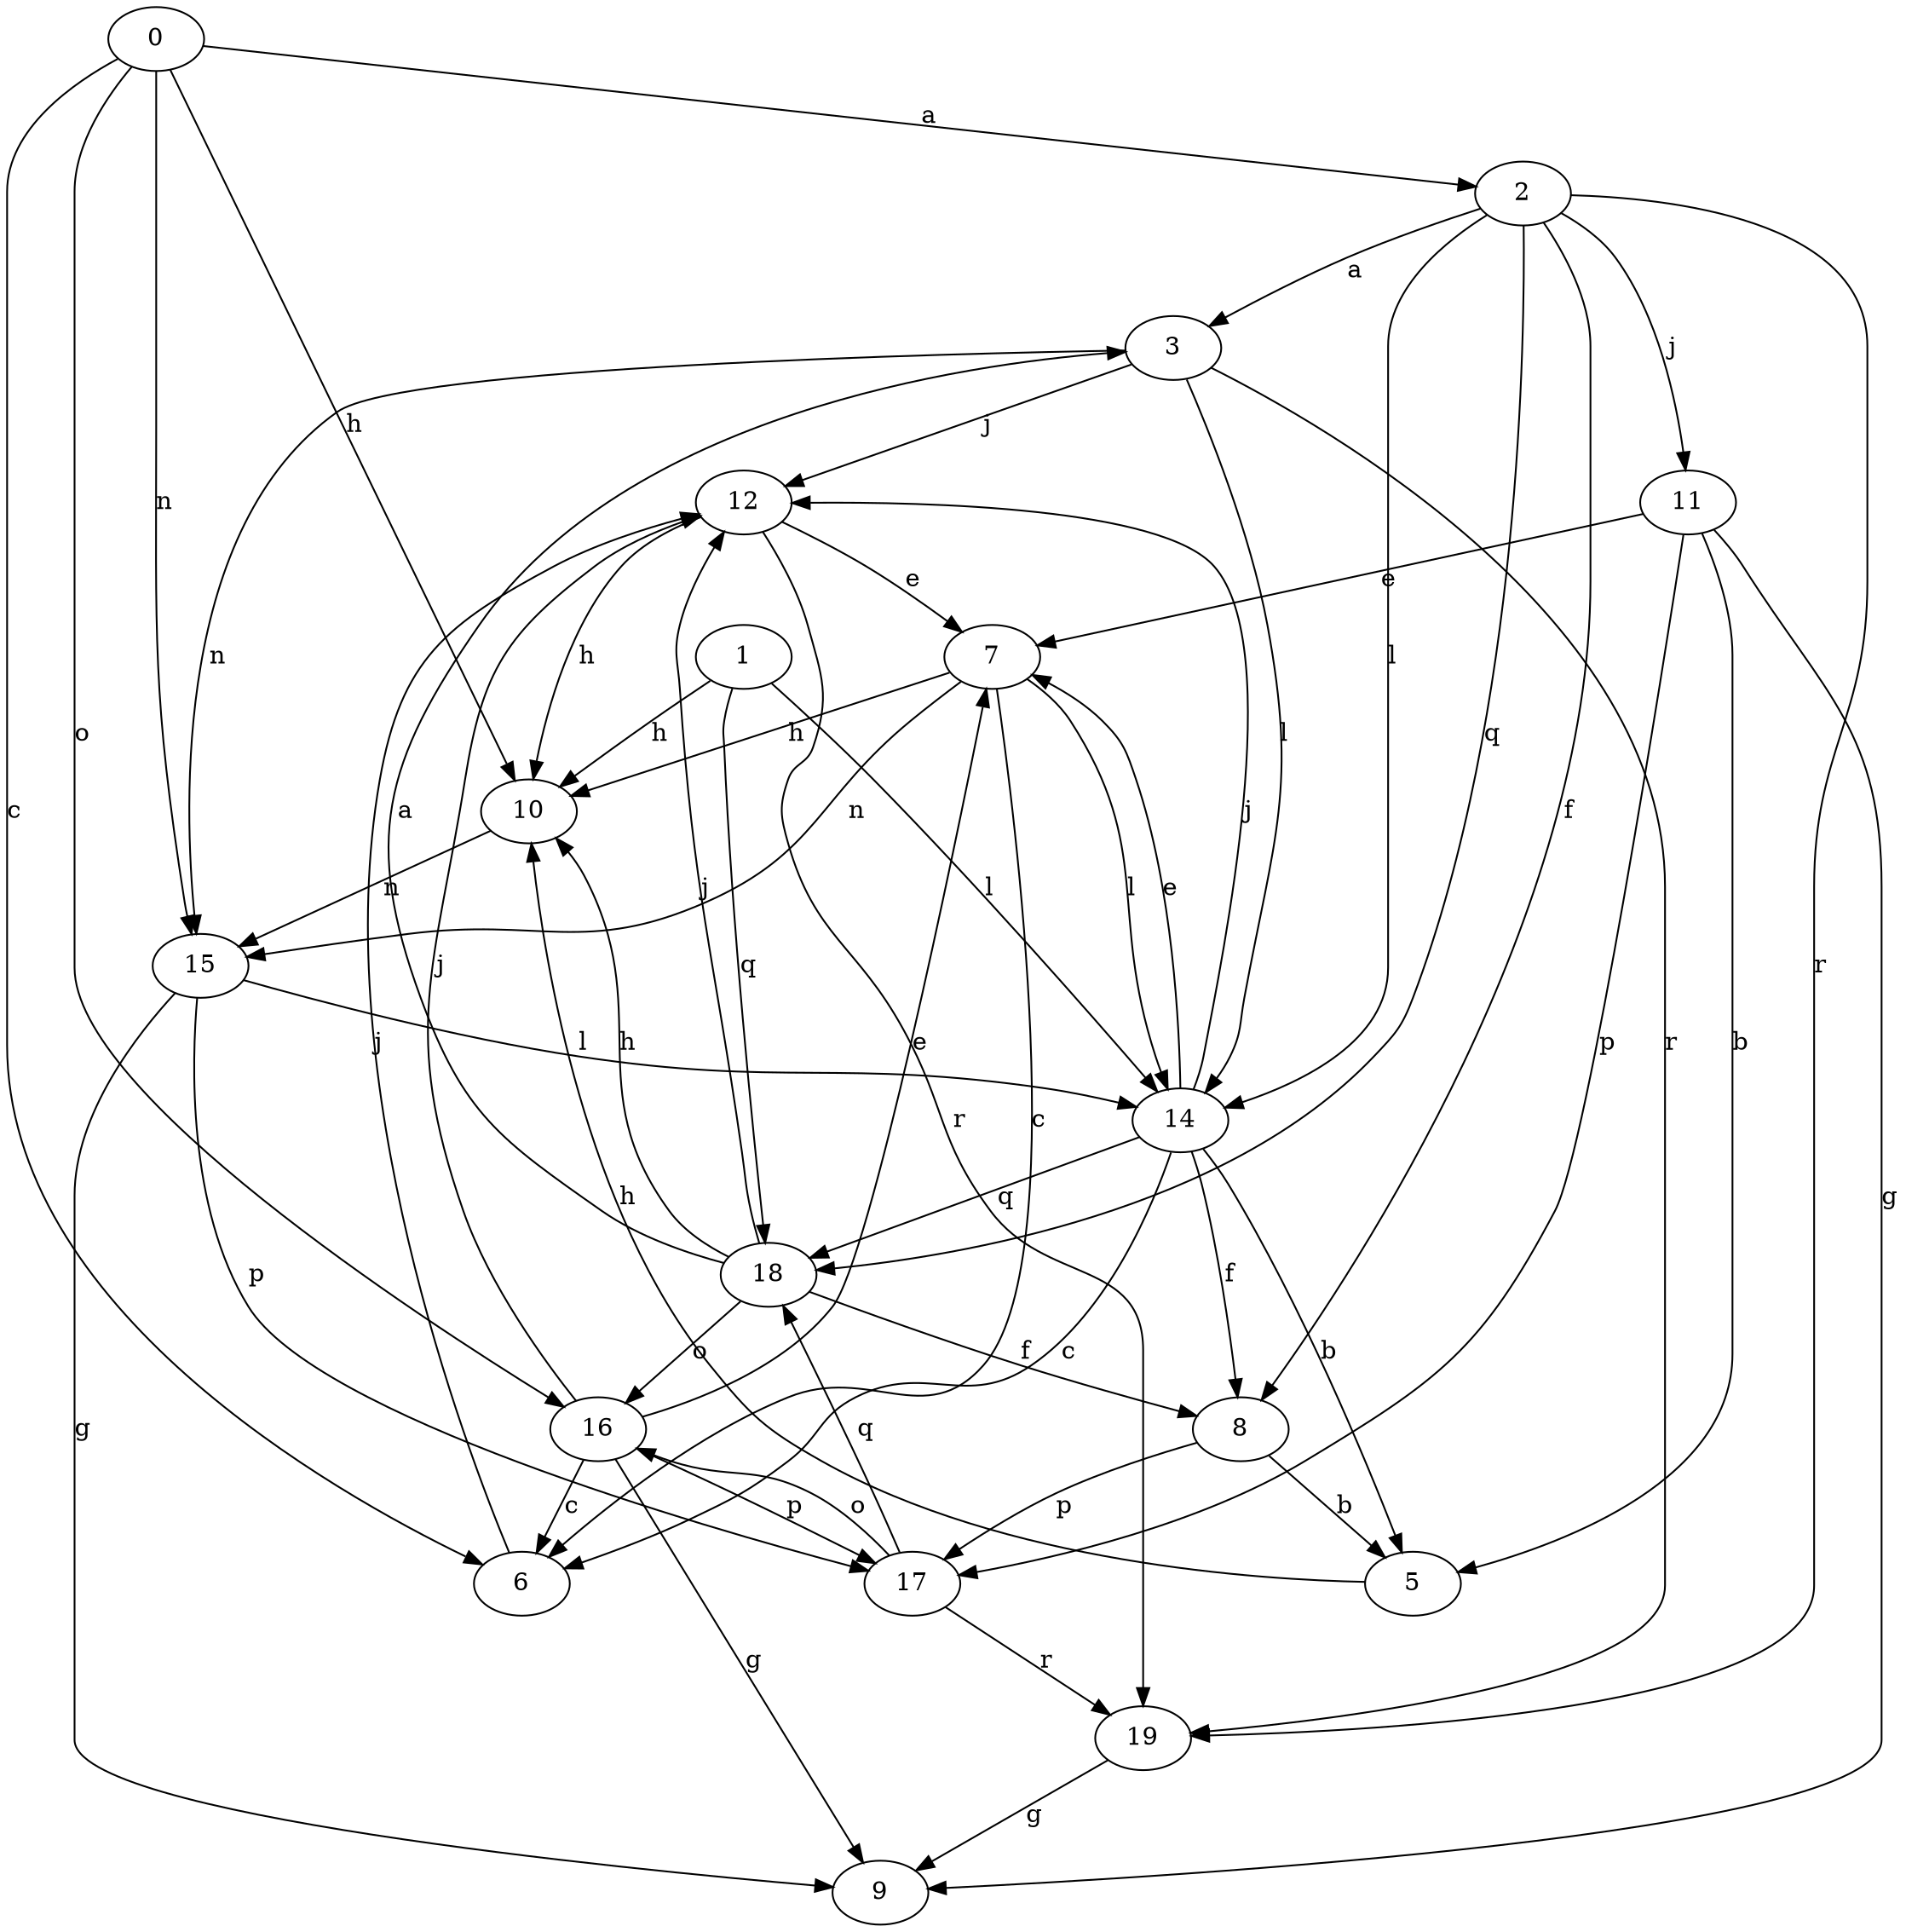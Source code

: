 strict digraph  {
2;
0;
3;
1;
5;
6;
7;
8;
9;
10;
11;
12;
14;
15;
16;
17;
18;
19;
2 -> 3  [label=a];
2 -> 8  [label=f];
2 -> 11  [label=j];
2 -> 14  [label=l];
2 -> 18  [label=q];
2 -> 19  [label=r];
0 -> 2  [label=a];
0 -> 6  [label=c];
0 -> 10  [label=h];
0 -> 15  [label=n];
0 -> 16  [label=o];
3 -> 12  [label=j];
3 -> 14  [label=l];
3 -> 15  [label=n];
3 -> 19  [label=r];
1 -> 10  [label=h];
1 -> 14  [label=l];
1 -> 18  [label=q];
5 -> 10  [label=h];
6 -> 12  [label=j];
7 -> 6  [label=c];
7 -> 10  [label=h];
7 -> 14  [label=l];
7 -> 15  [label=n];
8 -> 5  [label=b];
8 -> 17  [label=p];
10 -> 15  [label=n];
11 -> 5  [label=b];
11 -> 7  [label=e];
11 -> 9  [label=g];
11 -> 17  [label=p];
12 -> 7  [label=e];
12 -> 10  [label=h];
12 -> 19  [label=r];
14 -> 5  [label=b];
14 -> 6  [label=c];
14 -> 7  [label=e];
14 -> 8  [label=f];
14 -> 12  [label=j];
14 -> 18  [label=q];
15 -> 9  [label=g];
15 -> 14  [label=l];
15 -> 17  [label=p];
16 -> 6  [label=c];
16 -> 7  [label=e];
16 -> 9  [label=g];
16 -> 12  [label=j];
16 -> 17  [label=p];
17 -> 16  [label=o];
17 -> 18  [label=q];
17 -> 19  [label=r];
18 -> 3  [label=a];
18 -> 8  [label=f];
18 -> 10  [label=h];
18 -> 12  [label=j];
18 -> 16  [label=o];
19 -> 9  [label=g];
}

